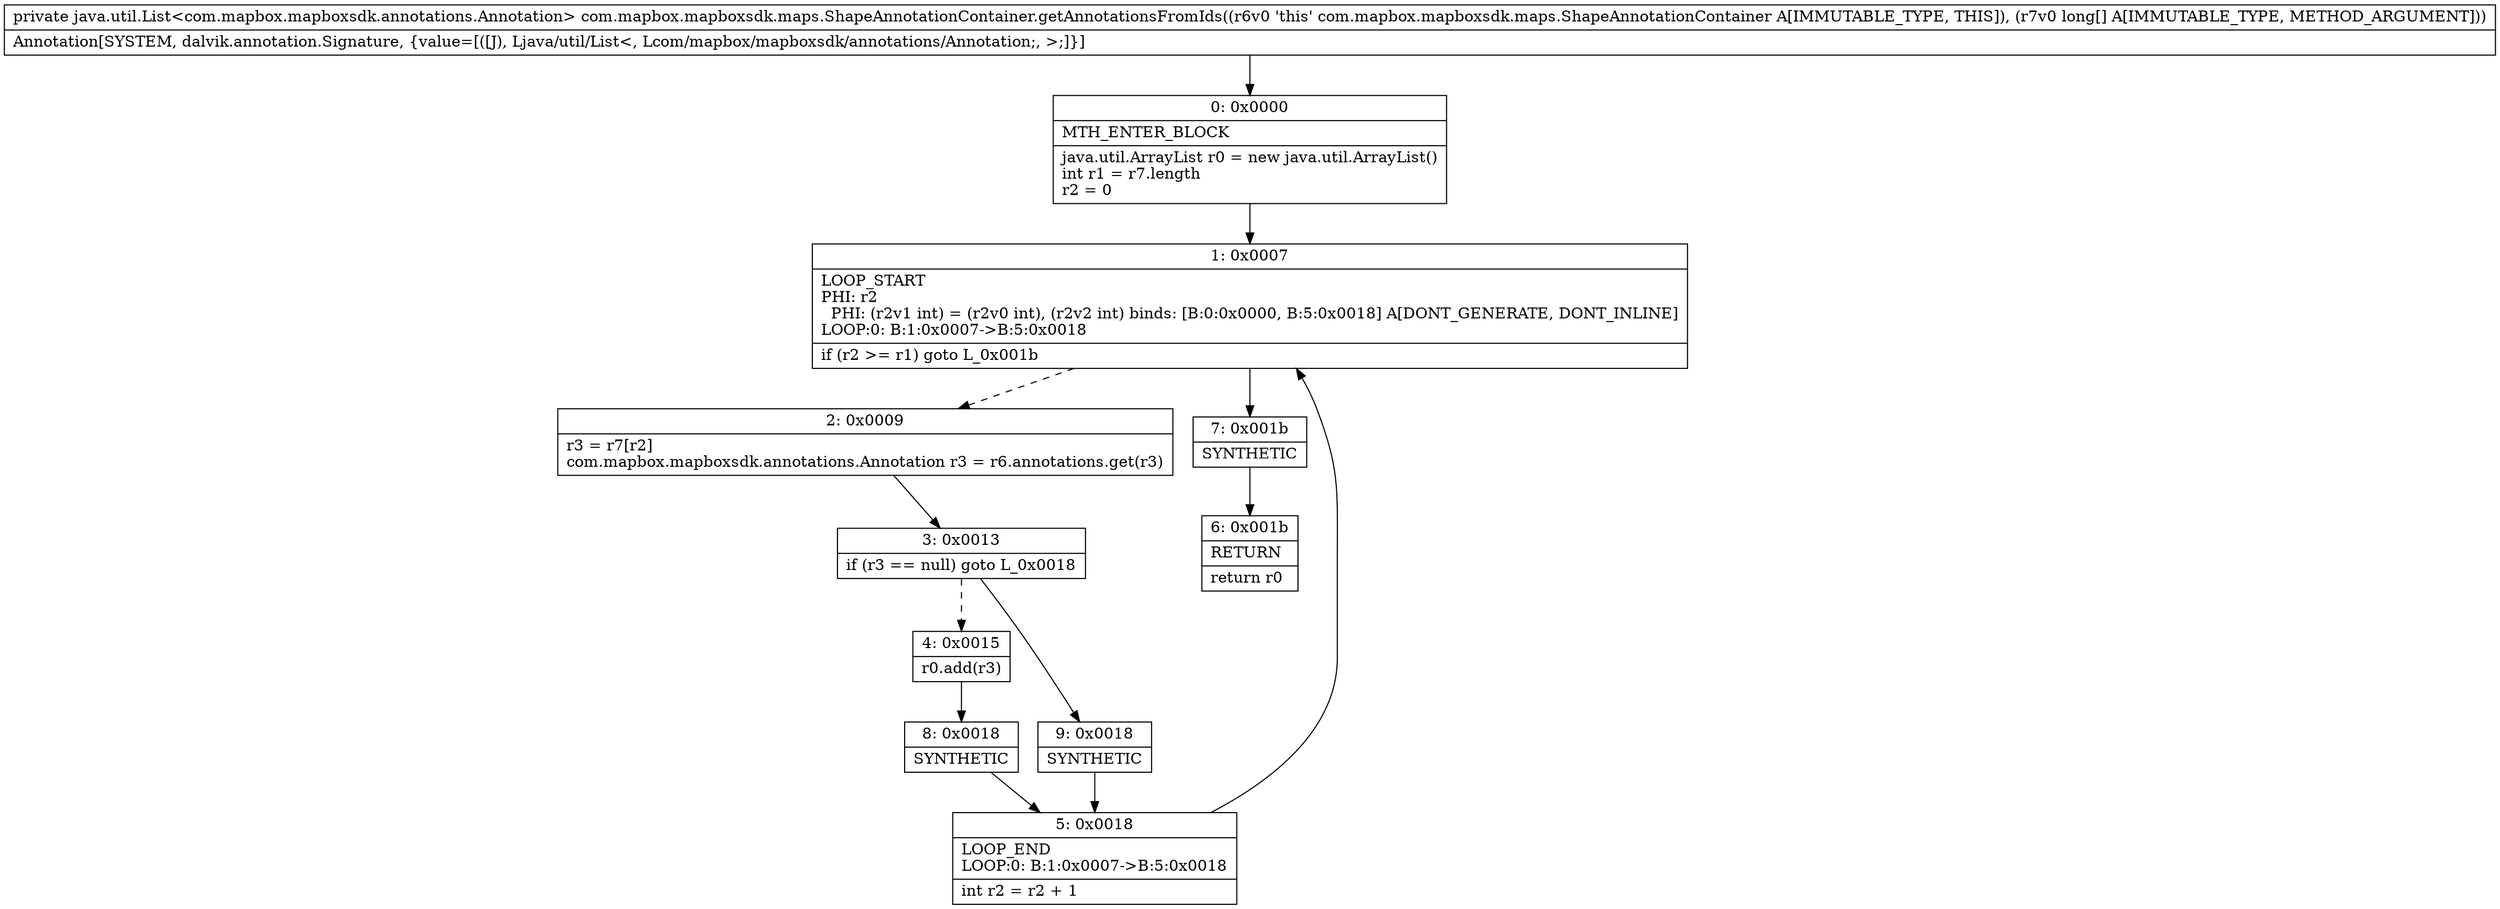 digraph "CFG forcom.mapbox.mapboxsdk.maps.ShapeAnnotationContainer.getAnnotationsFromIds([J)Ljava\/util\/List;" {
Node_0 [shape=record,label="{0\:\ 0x0000|MTH_ENTER_BLOCK\l|java.util.ArrayList r0 = new java.util.ArrayList()\lint r1 = r7.length\lr2 = 0\l}"];
Node_1 [shape=record,label="{1\:\ 0x0007|LOOP_START\lPHI: r2 \l  PHI: (r2v1 int) = (r2v0 int), (r2v2 int) binds: [B:0:0x0000, B:5:0x0018] A[DONT_GENERATE, DONT_INLINE]\lLOOP:0: B:1:0x0007\-\>B:5:0x0018\l|if (r2 \>= r1) goto L_0x001b\l}"];
Node_2 [shape=record,label="{2\:\ 0x0009|r3 = r7[r2]\lcom.mapbox.mapboxsdk.annotations.Annotation r3 = r6.annotations.get(r3)\l}"];
Node_3 [shape=record,label="{3\:\ 0x0013|if (r3 == null) goto L_0x0018\l}"];
Node_4 [shape=record,label="{4\:\ 0x0015|r0.add(r3)\l}"];
Node_5 [shape=record,label="{5\:\ 0x0018|LOOP_END\lLOOP:0: B:1:0x0007\-\>B:5:0x0018\l|int r2 = r2 + 1\l}"];
Node_6 [shape=record,label="{6\:\ 0x001b|RETURN\l|return r0\l}"];
Node_7 [shape=record,label="{7\:\ 0x001b|SYNTHETIC\l}"];
Node_8 [shape=record,label="{8\:\ 0x0018|SYNTHETIC\l}"];
Node_9 [shape=record,label="{9\:\ 0x0018|SYNTHETIC\l}"];
MethodNode[shape=record,label="{private java.util.List\<com.mapbox.mapboxsdk.annotations.Annotation\> com.mapbox.mapboxsdk.maps.ShapeAnnotationContainer.getAnnotationsFromIds((r6v0 'this' com.mapbox.mapboxsdk.maps.ShapeAnnotationContainer A[IMMUTABLE_TYPE, THIS]), (r7v0 long[] A[IMMUTABLE_TYPE, METHOD_ARGUMENT]))  | Annotation[SYSTEM, dalvik.annotation.Signature, \{value=[([J), Ljava\/util\/List\<, Lcom\/mapbox\/mapboxsdk\/annotations\/Annotation;, \>;]\}]\l}"];
MethodNode -> Node_0;
Node_0 -> Node_1;
Node_1 -> Node_2[style=dashed];
Node_1 -> Node_7;
Node_2 -> Node_3;
Node_3 -> Node_4[style=dashed];
Node_3 -> Node_9;
Node_4 -> Node_8;
Node_5 -> Node_1;
Node_7 -> Node_6;
Node_8 -> Node_5;
Node_9 -> Node_5;
}

